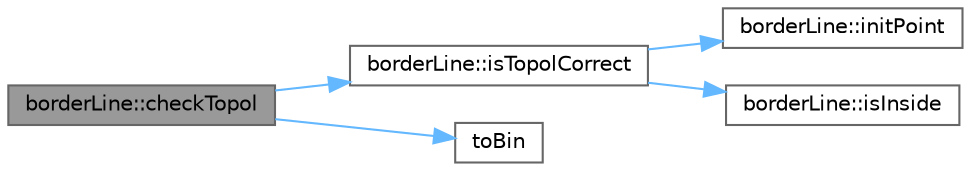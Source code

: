 digraph "borderLine::checkTopol"
{
 // LATEX_PDF_SIZE
  bgcolor="transparent";
  edge [fontname=Helvetica,fontsize=10,labelfontname=Helvetica,labelfontsize=10];
  node [fontname=Helvetica,fontsize=10,shape=box,height=0.2,width=0.4];
  rankdir="LR";
  Node1 [id="Node000001",label="borderLine::checkTopol",height=0.2,width=0.4,color="gray40", fillcolor="grey60", style="filled", fontcolor="black",tooltip=" "];
  Node1 -> Node2 [id="edge1_Node000001_Node000002",color="steelblue1",style="solid",tooltip=" "];
  Node2 [id="Node000002",label="borderLine::isTopolCorrect",height=0.2,width=0.4,color="grey40", fillcolor="white", style="filled",URL="$classborder_line.html#a0bd95e3372cb60ea8a88d264210024b8",tooltip=" "];
  Node2 -> Node3 [id="edge2_Node000002_Node000003",color="steelblue1",style="solid",tooltip=" "];
  Node3 [id="Node000003",label="borderLine::initPoint",height=0.2,width=0.4,color="grey40", fillcolor="white", style="filled",URL="$classborder_line.html#a1a5004fb86961e5d7f8ed957b561b31c",tooltip=" "];
  Node2 -> Node4 [id="edge3_Node000002_Node000004",color="steelblue1",style="solid",tooltip=" "];
  Node4 [id="Node000004",label="borderLine::isInside",height=0.2,width=0.4,color="grey40", fillcolor="white", style="filled",URL="$classborder_line.html#a1f2d5da3e9fcc0528dcafbf5d6a77212",tooltip=" "];
  Node1 -> Node5 [id="edge4_Node000001_Node000005",color="steelblue1",style="solid",tooltip=" "];
  Node5 [id="Node000005",label="toBin",height=0.2,width=0.4,color="grey40", fillcolor="white", style="filled",URL="$topol_8h.html#a097440c725e87260f8c1788d2625c45c",tooltip="Converts a number into a vector of integers with the binary representation of the number."];
}

